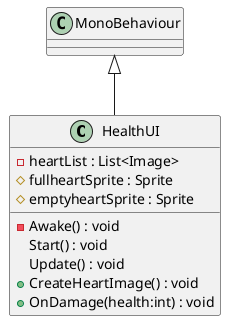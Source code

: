 @startuml
class HealthUI {
    - heartList : List<Image>
    # fullheartSprite : Sprite
    # emptyheartSprite : Sprite
    - Awake() : void
    Start() : void
    Update() : void
    + CreateHeartImage() : void
    + OnDamage(health:int) : void
}
MonoBehaviour <|-- HealthUI
@enduml
